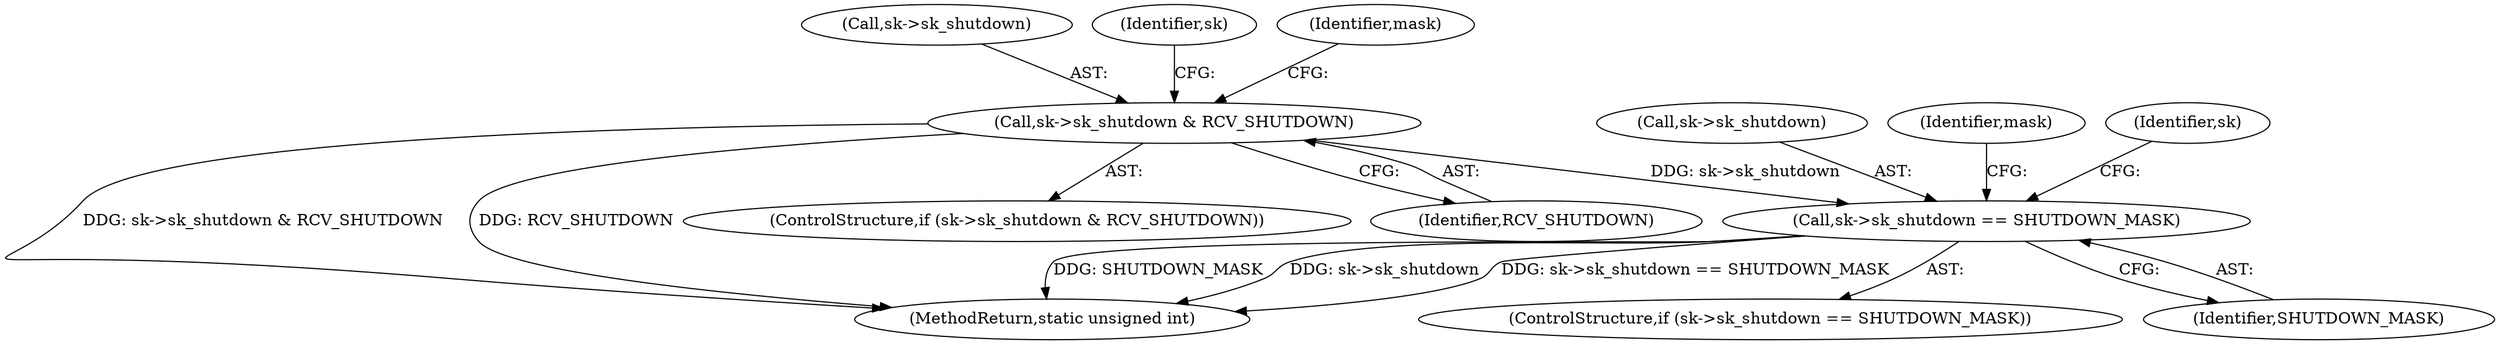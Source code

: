 digraph "0_linux_7d267278a9ece963d77eefec61630223fce08c6c_1@pointer" {
"1000162" [label="(Call,sk->sk_shutdown == SHUTDOWN_MASK)"];
"1000149" [label="(Call,sk->sk_shutdown & RCV_SHUTDOWN)"];
"1000166" [label="(Identifier,SHUTDOWN_MASK)"];
"1000153" [label="(Identifier,RCV_SHUTDOWN)"];
"1000271" [label="(MethodReturn,static unsigned int)"];
"1000149" [label="(Call,sk->sk_shutdown & RCV_SHUTDOWN)"];
"1000148" [label="(ControlStructure,if (sk->sk_shutdown & RCV_SHUTDOWN))"];
"1000150" [label="(Call,sk->sk_shutdown)"];
"1000163" [label="(Call,sk->sk_shutdown)"];
"1000164" [label="(Identifier,sk)"];
"1000168" [label="(Identifier,mask)"];
"1000161" [label="(ControlStructure,if (sk->sk_shutdown == SHUTDOWN_MASK))"];
"1000175" [label="(Identifier,sk)"];
"1000162" [label="(Call,sk->sk_shutdown == SHUTDOWN_MASK)"];
"1000155" [label="(Identifier,mask)"];
"1000162" -> "1000161"  [label="AST: "];
"1000162" -> "1000166"  [label="CFG: "];
"1000163" -> "1000162"  [label="AST: "];
"1000166" -> "1000162"  [label="AST: "];
"1000168" -> "1000162"  [label="CFG: "];
"1000175" -> "1000162"  [label="CFG: "];
"1000162" -> "1000271"  [label="DDG: SHUTDOWN_MASK"];
"1000162" -> "1000271"  [label="DDG: sk->sk_shutdown"];
"1000162" -> "1000271"  [label="DDG: sk->sk_shutdown == SHUTDOWN_MASK"];
"1000149" -> "1000162"  [label="DDG: sk->sk_shutdown"];
"1000149" -> "1000148"  [label="AST: "];
"1000149" -> "1000153"  [label="CFG: "];
"1000150" -> "1000149"  [label="AST: "];
"1000153" -> "1000149"  [label="AST: "];
"1000155" -> "1000149"  [label="CFG: "];
"1000164" -> "1000149"  [label="CFG: "];
"1000149" -> "1000271"  [label="DDG: sk->sk_shutdown & RCV_SHUTDOWN"];
"1000149" -> "1000271"  [label="DDG: RCV_SHUTDOWN"];
}
